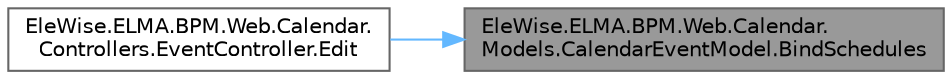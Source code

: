 digraph "EleWise.ELMA.BPM.Web.Calendar.Models.CalendarEventModel.BindSchedules"
{
 // LATEX_PDF_SIZE
  bgcolor="transparent";
  edge [fontname=Helvetica,fontsize=10,labelfontname=Helvetica,labelfontsize=10];
  node [fontname=Helvetica,fontsize=10,shape=box,height=0.2,width=0.4];
  rankdir="RL";
  Node1 [id="Node000001",label="EleWise.ELMA.BPM.Web.Calendar.\lModels.CalendarEventModel.BindSchedules",height=0.2,width=0.4,color="gray40", fillcolor="grey60", style="filled", fontcolor="black",tooltip="Привязка календарей"];
  Node1 -> Node2 [id="edge1_Node000001_Node000002",dir="back",color="steelblue1",style="solid",tooltip=" "];
  Node2 [id="Node000002",label="EleWise.ELMA.BPM.Web.Calendar.\lControllers.EventController.Edit",height=0.2,width=0.4,color="grey40", fillcolor="white", style="filled",URL="$class_ele_wise_1_1_e_l_m_a_1_1_b_p_m_1_1_web_1_1_calendar_1_1_controllers_1_1_event_controller.html#abfe51af76983d5306e405dfa35196be7",tooltip="Изменить событие"];
}
